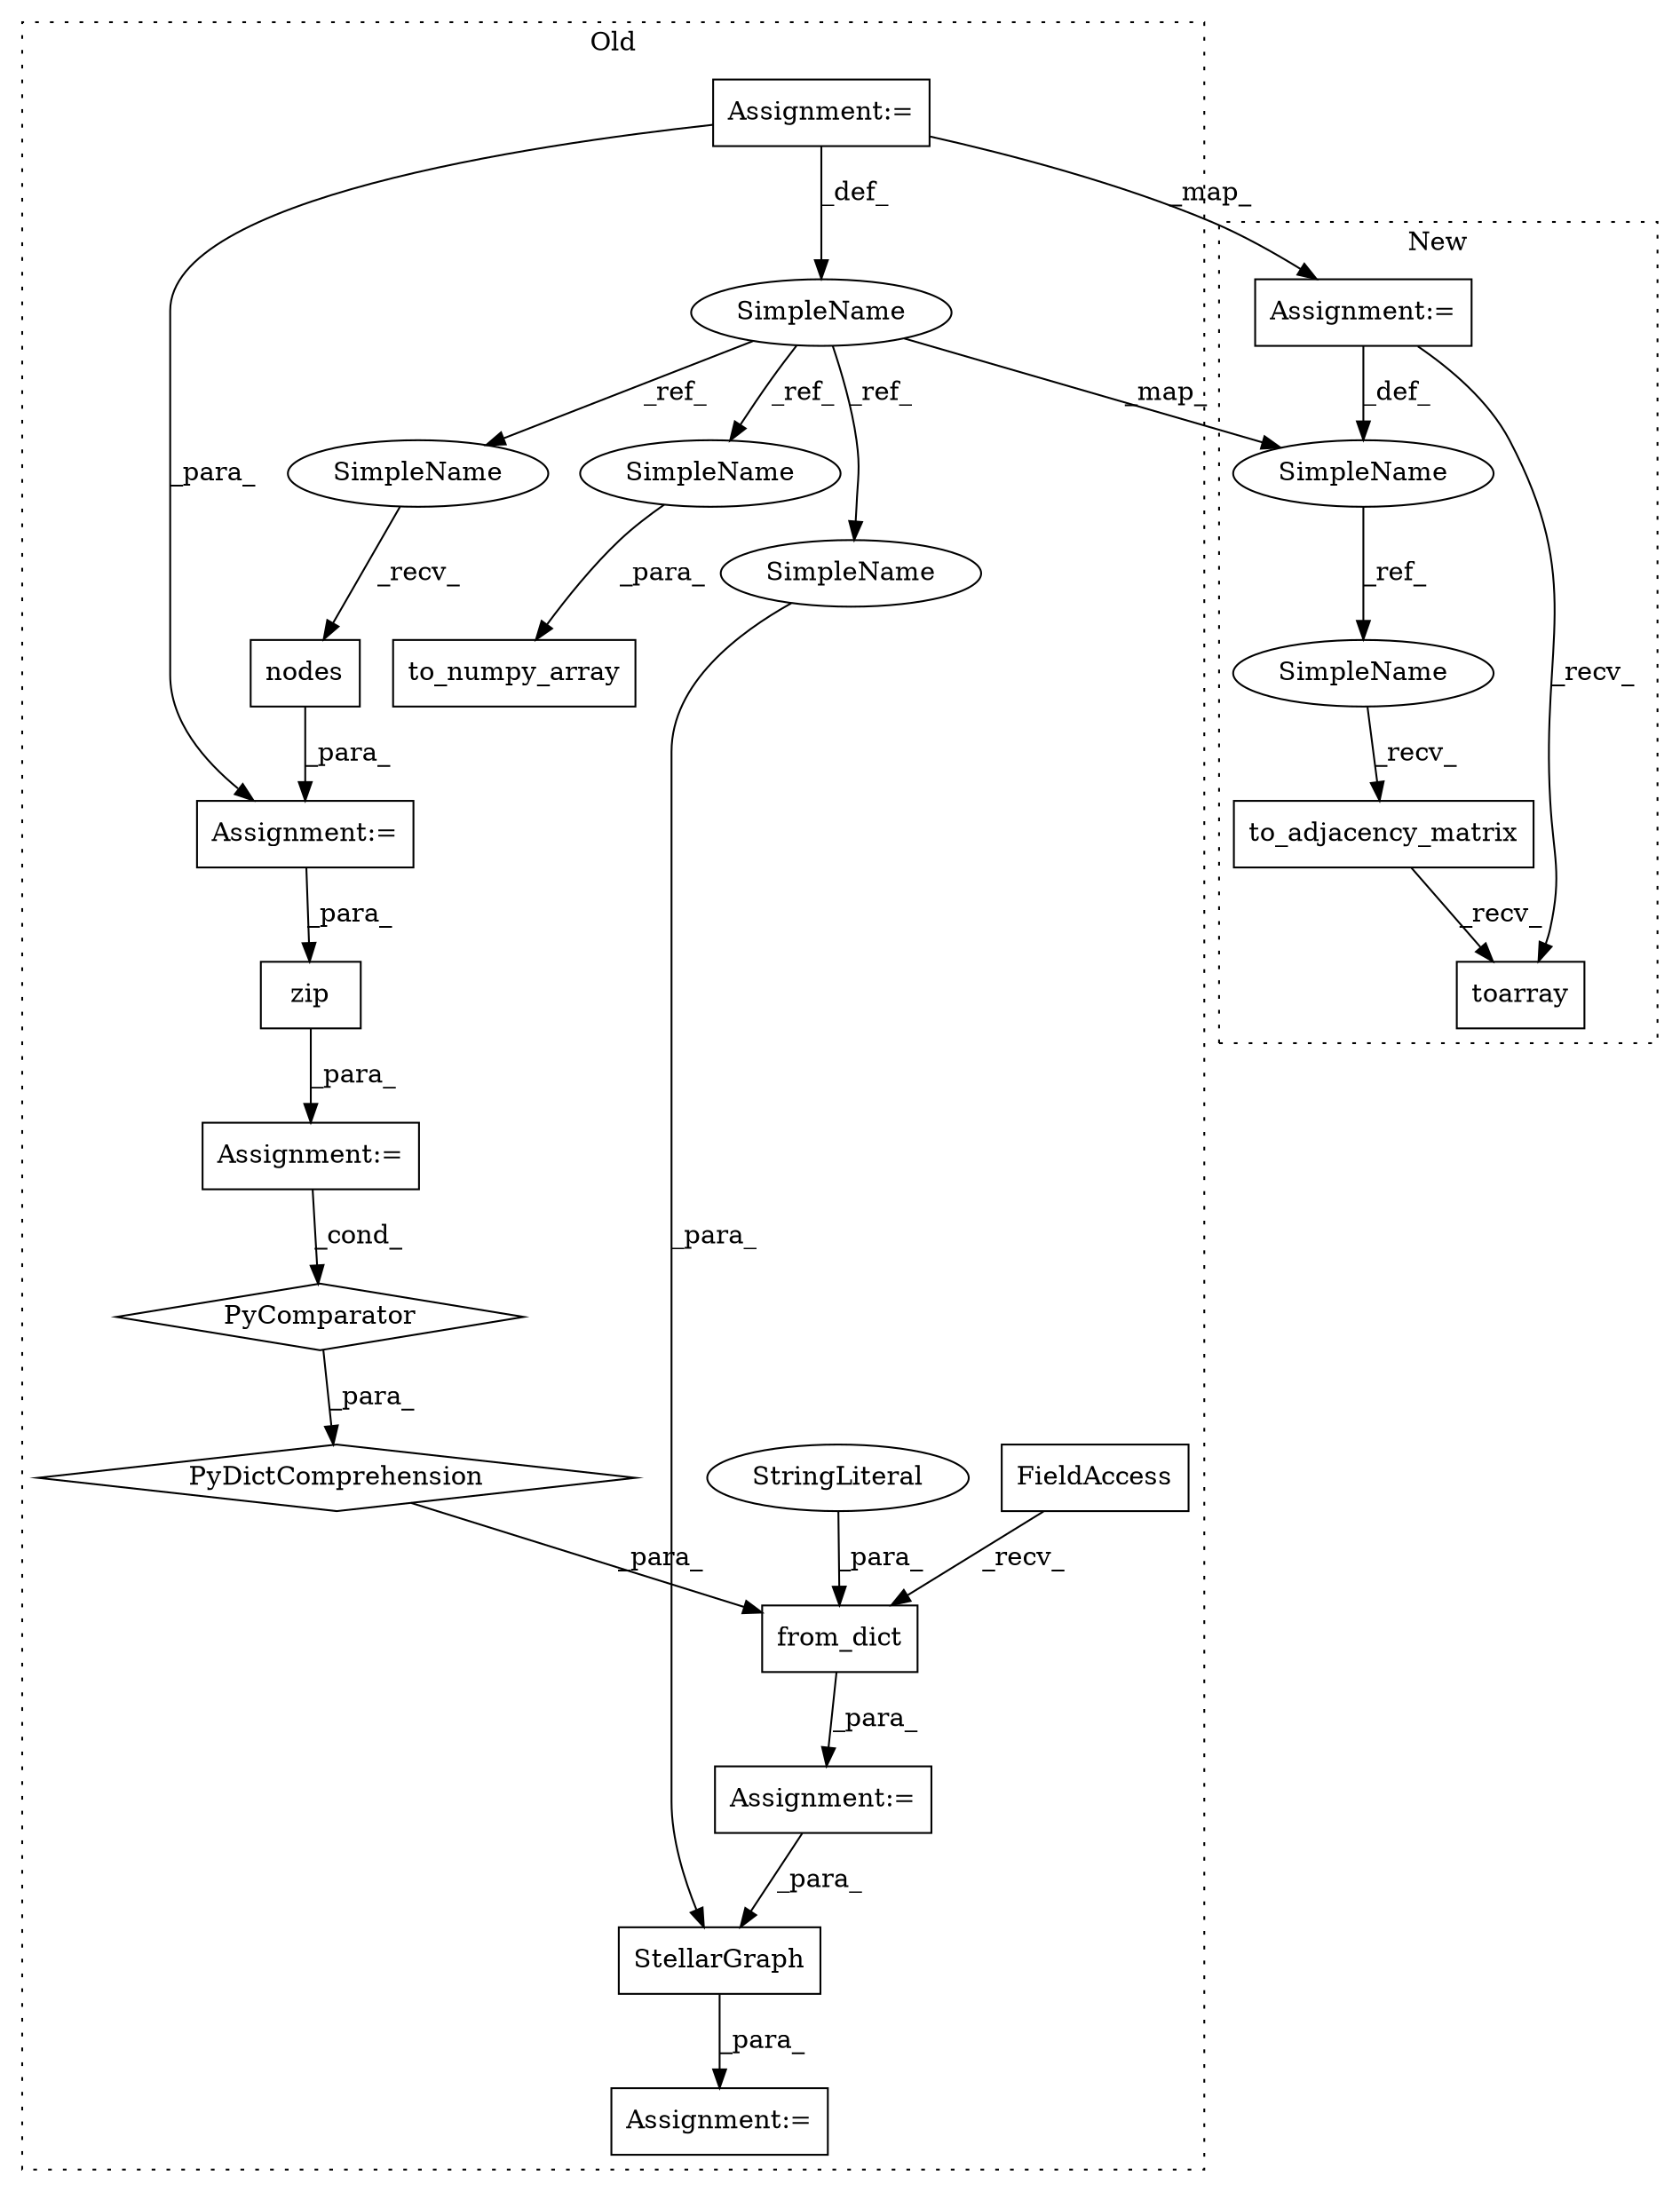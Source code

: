 digraph G {
subgraph cluster0 {
1 [label="nodes" a="32" s="9279" l="7" shape="box"];
3 [label="SimpleName" a="42" s="8790" l="1" shape="ellipse"];
5 [label="StellarGraph" a="32" s="9473,9501" l="13,1" shape="box"];
6 [label="zip" a="32" s="9426,9444" l="4,1" shape="box"];
7 [label="PyComparator" a="113" s="9419" l="35" shape="diamond"];
9 [label="to_numpy_array" a="32" s="9147,9163" l="15,1" shape="box"];
10 [label="from_dict" a="32" s="9323,9464" l="21,1" shape="box"];
11 [label="FieldAccess" a="22" s="9306" l="16" shape="box"];
12 [label="Assignment:=" a="7" s="9276" l="1" shape="box"];
13 [label="StringLiteral" a="45" s="9457" l="7" shape="ellipse"];
14 [label="Assignment:=" a="7" s="9472" l="1" shape="box"];
15 [label="Assignment:=" a="7" s="9305" l="1" shape="box"];
16 [label="Assignment:=" a="7" s="9419" l="35" shape="box"];
17 [label="PyDictComprehension" a="110" s="9344" l="118" shape="diamond"];
19 [label="Assignment:=" a="7" s="8790" l="1" shape="box"];
20 [label="SimpleName" a="42" s="9277" l="1" shape="ellipse"];
21 [label="SimpleName" a="42" s="9486" l="1" shape="ellipse"];
22 [label="SimpleName" a="42" s="9162" l="1" shape="ellipse"];
label = "Old";
style="dotted";
}
subgraph cluster1 {
2 [label="to_adjacency_matrix" a="32" s="8086" l="21" shape="box"];
4 [label="SimpleName" a="42" s="7782" l="1" shape="ellipse"];
8 [label="toarray" a="32" s="8108" l="9" shape="box"];
18 [label="Assignment:=" a="7" s="7782" l="1" shape="box"];
23 [label="SimpleName" a="42" s="8084" l="1" shape="ellipse"];
label = "New";
style="dotted";
}
1 -> 12 [label="_para_"];
2 -> 8 [label="_recv_"];
3 -> 21 [label="_ref_"];
3 -> 20 [label="_ref_"];
3 -> 22 [label="_ref_"];
3 -> 4 [label="_map_"];
4 -> 23 [label="_ref_"];
5 -> 14 [label="_para_"];
6 -> 16 [label="_para_"];
7 -> 17 [label="_para_"];
10 -> 15 [label="_para_"];
11 -> 10 [label="_recv_"];
12 -> 6 [label="_para_"];
13 -> 10 [label="_para_"];
15 -> 5 [label="_para_"];
16 -> 7 [label="_cond_"];
17 -> 10 [label="_para_"];
18 -> 4 [label="_def_"];
18 -> 8 [label="_recv_"];
19 -> 3 [label="_def_"];
19 -> 12 [label="_para_"];
19 -> 18 [label="_map_"];
20 -> 1 [label="_recv_"];
21 -> 5 [label="_para_"];
22 -> 9 [label="_para_"];
23 -> 2 [label="_recv_"];
}